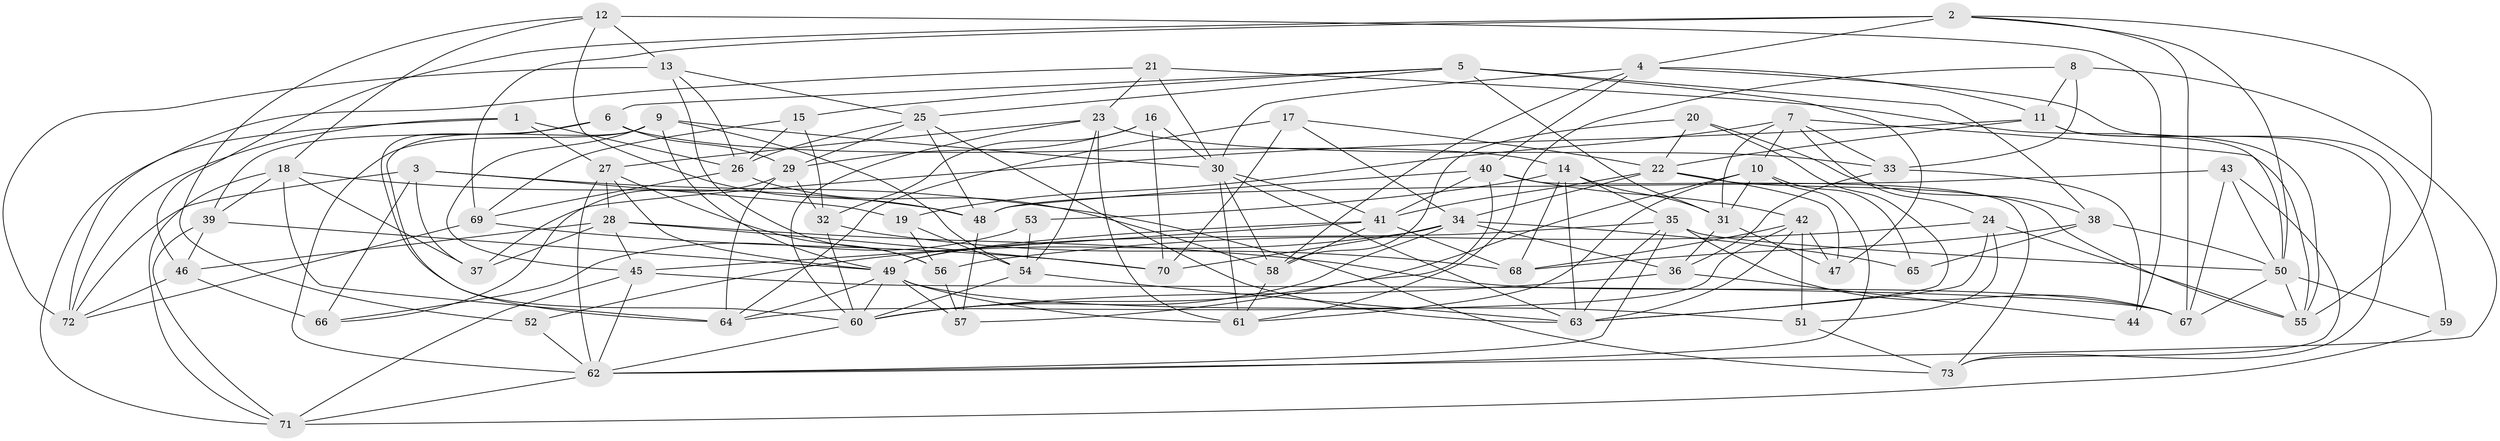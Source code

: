 // original degree distribution, {4: 1.0}
// Generated by graph-tools (version 1.1) at 2025/03/03/09/25 03:03:05]
// undirected, 73 vertices, 199 edges
graph export_dot {
graph [start="1"]
  node [color=gray90,style=filled];
  1;
  2;
  3;
  4;
  5;
  6;
  7;
  8;
  9;
  10;
  11;
  12;
  13;
  14;
  15;
  16;
  17;
  18;
  19;
  20;
  21;
  22;
  23;
  24;
  25;
  26;
  27;
  28;
  29;
  30;
  31;
  32;
  33;
  34;
  35;
  36;
  37;
  38;
  39;
  40;
  41;
  42;
  43;
  44;
  45;
  46;
  47;
  48;
  49;
  50;
  51;
  52;
  53;
  54;
  55;
  56;
  57;
  58;
  59;
  60;
  61;
  62;
  63;
  64;
  65;
  66;
  67;
  68;
  69;
  70;
  71;
  72;
  73;
  1 -- 26 [weight=1.0];
  1 -- 27 [weight=1.0];
  1 -- 71 [weight=1.0];
  1 -- 72 [weight=1.0];
  2 -- 4 [weight=1.0];
  2 -- 46 [weight=1.0];
  2 -- 50 [weight=1.0];
  2 -- 55 [weight=1.0];
  2 -- 67 [weight=1.0];
  2 -- 69 [weight=1.0];
  3 -- 19 [weight=1.0];
  3 -- 37 [weight=1.0];
  3 -- 66 [weight=1.0];
  3 -- 72 [weight=1.0];
  3 -- 73 [weight=2.0];
  4 -- 11 [weight=1.0];
  4 -- 30 [weight=1.0];
  4 -- 40 [weight=1.0];
  4 -- 58 [weight=1.0];
  4 -- 59 [weight=1.0];
  5 -- 6 [weight=1.0];
  5 -- 15 [weight=1.0];
  5 -- 25 [weight=1.0];
  5 -- 31 [weight=1.0];
  5 -- 38 [weight=1.0];
  5 -- 47 [weight=1.0];
  6 -- 14 [weight=1.0];
  6 -- 29 [weight=1.0];
  6 -- 39 [weight=2.0];
  6 -- 60 [weight=1.0];
  7 -- 10 [weight=1.0];
  7 -- 19 [weight=1.0];
  7 -- 24 [weight=1.0];
  7 -- 31 [weight=1.0];
  7 -- 33 [weight=1.0];
  7 -- 55 [weight=1.0];
  8 -- 11 [weight=1.0];
  8 -- 33 [weight=1.0];
  8 -- 61 [weight=1.0];
  8 -- 62 [weight=1.0];
  9 -- 30 [weight=1.0];
  9 -- 45 [weight=1.0];
  9 -- 49 [weight=1.0];
  9 -- 54 [weight=1.0];
  9 -- 62 [weight=1.0];
  9 -- 64 [weight=1.0];
  10 -- 31 [weight=1.0];
  10 -- 60 [weight=1.0];
  10 -- 61 [weight=1.0];
  10 -- 62 [weight=1.0];
  10 -- 65 [weight=1.0];
  11 -- 22 [weight=1.0];
  11 -- 37 [weight=1.0];
  11 -- 50 [weight=1.0];
  11 -- 73 [weight=1.0];
  12 -- 13 [weight=2.0];
  12 -- 18 [weight=1.0];
  12 -- 44 [weight=1.0];
  12 -- 48 [weight=1.0];
  12 -- 52 [weight=1.0];
  13 -- 25 [weight=1.0];
  13 -- 26 [weight=1.0];
  13 -- 56 [weight=1.0];
  13 -- 72 [weight=1.0];
  14 -- 31 [weight=1.0];
  14 -- 35 [weight=1.0];
  14 -- 53 [weight=1.0];
  14 -- 63 [weight=1.0];
  14 -- 68 [weight=1.0];
  15 -- 26 [weight=1.0];
  15 -- 32 [weight=1.0];
  15 -- 69 [weight=1.0];
  16 -- 29 [weight=1.0];
  16 -- 30 [weight=1.0];
  16 -- 32 [weight=1.0];
  16 -- 70 [weight=1.0];
  17 -- 22 [weight=1.0];
  17 -- 34 [weight=1.0];
  17 -- 64 [weight=1.0];
  17 -- 70 [weight=1.0];
  18 -- 37 [weight=1.0];
  18 -- 39 [weight=1.0];
  18 -- 48 [weight=1.0];
  18 -- 64 [weight=1.0];
  18 -- 71 [weight=1.0];
  19 -- 54 [weight=1.0];
  19 -- 56 [weight=1.0];
  20 -- 22 [weight=1.0];
  20 -- 38 [weight=1.0];
  20 -- 58 [weight=1.0];
  20 -- 63 [weight=1.0];
  21 -- 23 [weight=1.0];
  21 -- 30 [weight=1.0];
  21 -- 55 [weight=1.0];
  21 -- 72 [weight=1.0];
  22 -- 34 [weight=2.0];
  22 -- 41 [weight=1.0];
  22 -- 47 [weight=1.0];
  22 -- 55 [weight=1.0];
  23 -- 27 [weight=1.0];
  23 -- 33 [weight=1.0];
  23 -- 54 [weight=1.0];
  23 -- 60 [weight=1.0];
  23 -- 61 [weight=1.0];
  24 -- 51 [weight=1.0];
  24 -- 55 [weight=1.0];
  24 -- 56 [weight=2.0];
  24 -- 63 [weight=1.0];
  25 -- 26 [weight=1.0];
  25 -- 29 [weight=1.0];
  25 -- 48 [weight=1.0];
  25 -- 63 [weight=1.0];
  26 -- 58 [weight=1.0];
  26 -- 69 [weight=1.0];
  27 -- 28 [weight=1.0];
  27 -- 49 [weight=1.0];
  27 -- 56 [weight=1.0];
  27 -- 62 [weight=1.0];
  28 -- 37 [weight=1.0];
  28 -- 45 [weight=1.0];
  28 -- 46 [weight=1.0];
  28 -- 67 [weight=1.0];
  28 -- 70 [weight=1.0];
  29 -- 32 [weight=1.0];
  29 -- 64 [weight=1.0];
  29 -- 66 [weight=1.0];
  30 -- 41 [weight=1.0];
  30 -- 58 [weight=1.0];
  30 -- 61 [weight=1.0];
  30 -- 63 [weight=1.0];
  31 -- 36 [weight=1.0];
  31 -- 47 [weight=1.0];
  32 -- 60 [weight=2.0];
  32 -- 68 [weight=1.0];
  33 -- 36 [weight=1.0];
  33 -- 44 [weight=2.0];
  34 -- 36 [weight=2.0];
  34 -- 52 [weight=1.0];
  34 -- 60 [weight=1.0];
  34 -- 65 [weight=2.0];
  34 -- 70 [weight=1.0];
  35 -- 49 [weight=1.0];
  35 -- 50 [weight=1.0];
  35 -- 62 [weight=1.0];
  35 -- 63 [weight=1.0];
  35 -- 67 [weight=1.0];
  36 -- 44 [weight=1.0];
  36 -- 60 [weight=1.0];
  38 -- 50 [weight=2.0];
  38 -- 65 [weight=1.0];
  38 -- 68 [weight=1.0];
  39 -- 46 [weight=1.0];
  39 -- 49 [weight=1.0];
  39 -- 71 [weight=1.0];
  40 -- 41 [weight=1.0];
  40 -- 42 [weight=1.0];
  40 -- 48 [weight=1.0];
  40 -- 57 [weight=1.0];
  40 -- 73 [weight=1.0];
  41 -- 45 [weight=1.0];
  41 -- 49 [weight=1.0];
  41 -- 58 [weight=1.0];
  41 -- 68 [weight=2.0];
  42 -- 47 [weight=1.0];
  42 -- 51 [weight=1.0];
  42 -- 63 [weight=1.0];
  42 -- 64 [weight=1.0];
  42 -- 68 [weight=1.0];
  43 -- 48 [weight=1.0];
  43 -- 50 [weight=1.0];
  43 -- 67 [weight=1.0];
  43 -- 73 [weight=1.0];
  45 -- 62 [weight=1.0];
  45 -- 67 [weight=1.0];
  45 -- 71 [weight=1.0];
  46 -- 66 [weight=2.0];
  46 -- 72 [weight=1.0];
  48 -- 57 [weight=1.0];
  49 -- 51 [weight=1.0];
  49 -- 57 [weight=1.0];
  49 -- 60 [weight=1.0];
  49 -- 61 [weight=1.0];
  49 -- 64 [weight=1.0];
  50 -- 55 [weight=1.0];
  50 -- 59 [weight=2.0];
  50 -- 67 [weight=1.0];
  51 -- 73 [weight=1.0];
  52 -- 62 [weight=2.0];
  53 -- 54 [weight=1.0];
  53 -- 66 [weight=2.0];
  54 -- 60 [weight=1.0];
  54 -- 63 [weight=1.0];
  56 -- 57 [weight=1.0];
  58 -- 61 [weight=1.0];
  59 -- 71 [weight=1.0];
  60 -- 62 [weight=1.0];
  62 -- 71 [weight=1.0];
  69 -- 70 [weight=2.0];
  69 -- 72 [weight=1.0];
}
